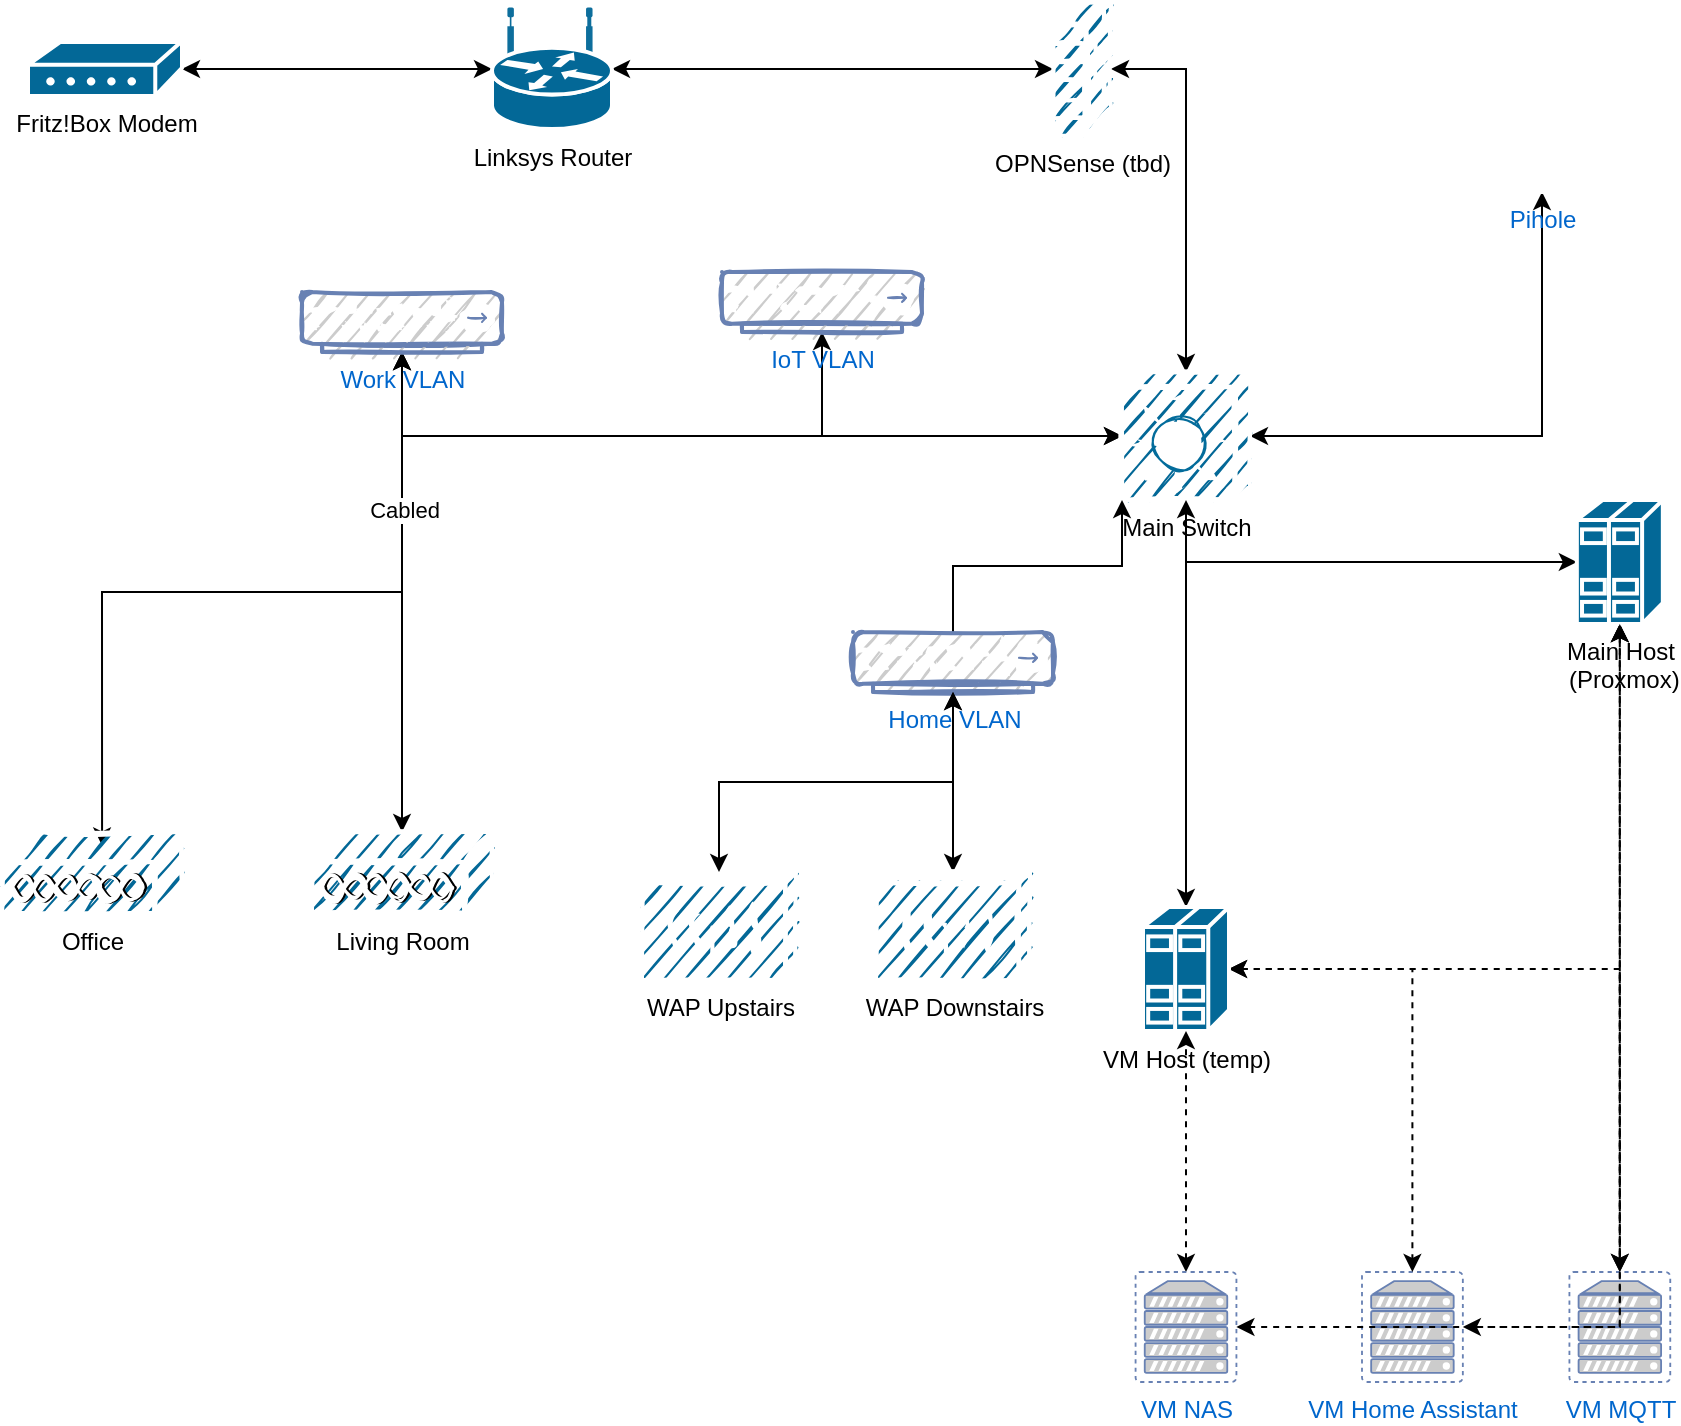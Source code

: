 <mxfile version="17.4.4" type="github">
  <diagram id="1YSOgjtAHu8lS44mb7FD" name="Page-1">
    <mxGraphModel dx="946" dy="597" grid="1" gridSize="10" guides="1" tooltips="1" connect="1" arrows="1" fold="1" page="1" pageScale="1" pageWidth="900" pageHeight="1600" math="0" shadow="0">
      <root>
        <mxCell id="0" />
        <mxCell id="1" parent="0" />
        <mxCell id="dhVkkxzpI1AI_c7C-dmG-5" style="edgeStyle=orthogonalEdgeStyle;rounded=0;orthogonalLoop=1;jettySize=auto;html=1;startArrow=classic;startFill=1;exitX=1;exitY=0.5;exitDx=0;exitDy=0;exitPerimeter=0;" edge="1" parent="1" source="dhVkkxzpI1AI_c7C-dmG-33" target="dhVkkxzpI1AI_c7C-dmG-32">
          <mxGeometry relative="1" as="geometry">
            <mxPoint x="260" y="70" as="targetPoint" />
            <mxPoint x="190" y="40" as="sourcePoint" />
          </mxGeometry>
        </mxCell>
        <mxCell id="dhVkkxzpI1AI_c7C-dmG-50" style="edgeStyle=orthogonalEdgeStyle;rounded=0;comic=0;orthogonalLoop=1;jettySize=auto;html=1;startArrow=classic;startFill=1;endArrow=classic;endFill=1;strokeColor=default;dashed=1;" edge="1" parent="1" source="hc0SCKD6t5G1tuEiW9C8-8" target="dhVkkxzpI1AI_c7C-dmG-39">
          <mxGeometry relative="1" as="geometry" />
        </mxCell>
        <mxCell id="hc0SCKD6t5G1tuEiW9C8-8" value="VM MQTT" style="fontColor=#0066CC;verticalAlign=top;verticalLabelPosition=bottom;labelPosition=center;align=center;html=1;outlineConnect=0;fillColor=#CCCCCC;strokeColor=#6881B3;gradientColor=none;gradientDirection=north;strokeWidth=2;shape=mxgraph.networks.virtual_server;" parent="1" vertex="1">
          <mxGeometry x="813.71" y="650" width="50.42" height="55" as="geometry" />
        </mxCell>
        <mxCell id="dhVkkxzpI1AI_c7C-dmG-49" style="edgeStyle=orthogonalEdgeStyle;rounded=0;comic=0;orthogonalLoop=1;jettySize=auto;html=1;startArrow=classic;startFill=1;endArrow=classic;endFill=1;strokeColor=default;dashed=1;" edge="1" parent="1" source="hc0SCKD6t5G1tuEiW9C8-9" target="dhVkkxzpI1AI_c7C-dmG-39">
          <mxGeometry relative="1" as="geometry" />
        </mxCell>
        <mxCell id="hc0SCKD6t5G1tuEiW9C8-9" value="VM Home Assistant" style="fontColor=#0066CC;verticalAlign=top;verticalLabelPosition=bottom;labelPosition=center;align=center;html=1;outlineConnect=0;fillColor=#CCCCCC;strokeColor=#6881B3;gradientColor=none;gradientDirection=north;strokeWidth=2;shape=mxgraph.networks.virtual_server;" parent="1" vertex="1">
          <mxGeometry x="710" y="650" width="50.42" height="55" as="geometry" />
        </mxCell>
        <mxCell id="KFdVDk0zgNlEz9jAVwxf-3" value="" style="edgeStyle=orthogonalEdgeStyle;rounded=0;orthogonalLoop=1;jettySize=auto;html=1;dashed=1;exitX=1;exitY=0.5;exitDx=0;exitDy=0;exitPerimeter=0;startArrow=classic;startFill=1;" parent="1" source="dhVkkxzpI1AI_c7C-dmG-41" target="hc0SCKD6t5G1tuEiW9C8-9" edge="1">
          <mxGeometry relative="1" as="geometry">
            <mxPoint x="654" y="345" as="sourcePoint" />
          </mxGeometry>
        </mxCell>
        <mxCell id="dhVkkxzpI1AI_c7C-dmG-1" style="edgeStyle=orthogonalEdgeStyle;rounded=0;orthogonalLoop=1;jettySize=auto;html=1;dashed=1;exitX=1;exitY=0.5;exitDx=0;exitDy=0;exitPerimeter=0;startArrow=classic;startFill=1;" edge="1" parent="1" source="dhVkkxzpI1AI_c7C-dmG-41" target="hc0SCKD6t5G1tuEiW9C8-8">
          <mxGeometry relative="1" as="geometry">
            <mxPoint x="654" y="345" as="sourcePoint" />
          </mxGeometry>
        </mxCell>
        <mxCell id="dhVkkxzpI1AI_c7C-dmG-6" style="edgeStyle=orthogonalEdgeStyle;rounded=0;orthogonalLoop=1;jettySize=auto;html=1;startArrow=classic;startFill=1;entryX=0;entryY=0.5;entryDx=0;entryDy=0;entryPerimeter=0;" edge="1" parent="1" source="dhVkkxzpI1AI_c7C-dmG-32" target="dhVkkxzpI1AI_c7C-dmG-30">
          <mxGeometry relative="1" as="geometry">
            <mxPoint x="380" y="69.5" as="sourcePoint" />
            <mxPoint x="540" y="70" as="targetPoint" />
            <Array as="points" />
          </mxGeometry>
        </mxCell>
        <mxCell id="dhVkkxzpI1AI_c7C-dmG-4" style="edgeStyle=orthogonalEdgeStyle;rounded=0;orthogonalLoop=1;jettySize=auto;html=1;exitX=0.5;exitY=1;exitDx=0;exitDy=0;exitPerimeter=0;entryX=0.556;entryY=0.164;entryDx=0;entryDy=0;entryPerimeter=0;startArrow=classic;startFill=1;" edge="1" parent="1" source="dhVkkxzpI1AI_c7C-dmG-15" target="dhVkkxzpI1AI_c7C-dmG-25">
          <mxGeometry relative="1" as="geometry" />
        </mxCell>
        <mxCell id="dhVkkxzpI1AI_c7C-dmG-7" style="edgeStyle=orthogonalEdgeStyle;rounded=0;orthogonalLoop=1;jettySize=auto;html=1;exitX=0.5;exitY=1;exitDx=0;exitDy=0;exitPerimeter=0;entryX=0;entryY=0.5;entryDx=0;entryDy=0;entryPerimeter=0;" edge="1" parent="1" source="dhVkkxzpI1AI_c7C-dmG-36" target="dhVkkxzpI1AI_c7C-dmG-39">
          <mxGeometry relative="1" as="geometry">
            <mxPoint x="712.5" y="190" as="sourcePoint" />
            <mxPoint x="621.5" y="310" as="targetPoint" />
          </mxGeometry>
        </mxCell>
        <mxCell id="dhVkkxzpI1AI_c7C-dmG-19" style="edgeStyle=orthogonalEdgeStyle;rounded=0;orthogonalLoop=1;jettySize=auto;html=1;exitX=0;exitY=0.5;exitDx=0;exitDy=0;exitPerimeter=0;startArrow=classic;startFill=1;strokeColor=default;comic=0;flowAnimation=0;backgroundOutline=0;" edge="1" parent="1" source="dhVkkxzpI1AI_c7C-dmG-36" target="dhVkkxzpI1AI_c7C-dmG-15">
          <mxGeometry relative="1" as="geometry">
            <mxPoint x="662.5" y="175" as="sourcePoint" />
          </mxGeometry>
        </mxCell>
        <mxCell id="dhVkkxzpI1AI_c7C-dmG-20" style="edgeStyle=orthogonalEdgeStyle;rounded=0;orthogonalLoop=1;jettySize=auto;html=1;startArrow=classic;startFill=1;strokeColor=default;exitX=0;exitY=0.5;exitDx=0;exitDy=0;exitPerimeter=0;" edge="1" parent="1" source="dhVkkxzpI1AI_c7C-dmG-36" target="dhVkkxzpI1AI_c7C-dmG-18">
          <mxGeometry relative="1" as="geometry">
            <mxPoint x="510" y="180" as="sourcePoint" />
          </mxGeometry>
        </mxCell>
        <mxCell id="dhVkkxzpI1AI_c7C-dmG-9" style="edgeStyle=orthogonalEdgeStyle;rounded=0;orthogonalLoop=1;jettySize=auto;html=1;entryX=1;entryY=0.5;entryDx=0;entryDy=0;entryPerimeter=0;exitX=0.5;exitY=1;exitDx=0;exitDy=0;exitPerimeter=0;strokeColor=default;startArrow=classic;startFill=1;" edge="1" parent="1" source="dhVkkxzpI1AI_c7C-dmG-8" target="dhVkkxzpI1AI_c7C-dmG-36">
          <mxGeometry relative="1" as="geometry">
            <mxPoint x="762.5" y="175" as="targetPoint" />
          </mxGeometry>
        </mxCell>
        <mxCell id="dhVkkxzpI1AI_c7C-dmG-8" value="Pihole" style="shape=mxgraph.cisco.servers.standard_host;sketch=0;html=1;pointerEvents=1;dashed=0;fillColor=default;strokeColor=#FFFFFF;strokeWidth=2;verticalLabelPosition=bottom;verticalAlign=top;align=center;outlineConnect=0;fontFamily=Helvetica;fontSize=12;fontColor=#0066CC;gradientColor=none;shadow=0;" vertex="1" parent="1">
          <mxGeometry x="780" y="60" width="40" height="50" as="geometry" />
        </mxCell>
        <mxCell id="dhVkkxzpI1AI_c7C-dmG-12" style="edgeStyle=orthogonalEdgeStyle;rounded=0;orthogonalLoop=1;jettySize=auto;html=1;exitX=1;exitY=0.5;exitDx=0;exitDy=0;exitPerimeter=0;startArrow=classic;startFill=1;entryX=0.5;entryY=0;entryDx=0;entryDy=0;entryPerimeter=0;" edge="1" parent="1" source="dhVkkxzpI1AI_c7C-dmG-30" target="dhVkkxzpI1AI_c7C-dmG-36">
          <mxGeometry relative="1" as="geometry">
            <mxPoint x="600" y="70" as="sourcePoint" />
            <mxPoint x="712.5" y="160" as="targetPoint" />
          </mxGeometry>
        </mxCell>
        <mxCell id="dhVkkxzpI1AI_c7C-dmG-16" style="edgeStyle=orthogonalEdgeStyle;rounded=0;orthogonalLoop=1;jettySize=auto;html=1;startArrow=classic;startFill=1;strokeColor=default;" edge="1" parent="1" source="dhVkkxzpI1AI_c7C-dmG-15" target="dhVkkxzpI1AI_c7C-dmG-28">
          <mxGeometry relative="1" as="geometry" />
        </mxCell>
        <mxCell id="dhVkkxzpI1AI_c7C-dmG-35" value="Cabled" style="edgeLabel;html=1;align=center;verticalAlign=middle;resizable=0;points=[];" vertex="1" connectable="0" parent="dhVkkxzpI1AI_c7C-dmG-16">
          <mxGeometry x="-0.345" y="1" relative="1" as="geometry">
            <mxPoint as="offset" />
          </mxGeometry>
        </mxCell>
        <mxCell id="dhVkkxzpI1AI_c7C-dmG-15" value="Work VLAN" style="fontColor=#0066CC;verticalAlign=top;verticalLabelPosition=bottom;labelPosition=center;align=center;html=1;outlineConnect=0;fillColor=#CCCCCC;strokeColor=#6881B3;gradientColor=none;gradientDirection=north;strokeWidth=2;shape=mxgraph.networks.hub;sketch=1;" vertex="1" parent="1">
          <mxGeometry x="180" y="160" width="100" height="30" as="geometry" />
        </mxCell>
        <mxCell id="dhVkkxzpI1AI_c7C-dmG-18" value="IoT VLAN" style="fontColor=#0066CC;verticalAlign=top;verticalLabelPosition=bottom;labelPosition=center;align=center;html=1;outlineConnect=0;fillColor=#CCCCCC;strokeColor=#6881B3;gradientColor=none;gradientDirection=north;strokeWidth=2;shape=mxgraph.networks.hub;sketch=1;" vertex="1" parent="1">
          <mxGeometry x="390" y="150" width="100" height="30" as="geometry" />
        </mxCell>
        <mxCell id="dhVkkxzpI1AI_c7C-dmG-25" value="Office" style="shape=mxgraph.cisco.misc.access_point;html=1;pointerEvents=1;dashed=0;fillColor=#036897;strokeColor=#ffffff;strokeWidth=2;verticalLabelPosition=bottom;verticalAlign=top;align=center;outlineConnect=0;fontFamily=Helvetica;fontSize=12;fontColor=default;sketch=1;" vertex="1" parent="1">
          <mxGeometry x="30" y="430" width="90" height="41" as="geometry" />
        </mxCell>
        <mxCell id="dhVkkxzpI1AI_c7C-dmG-28" value="Living Room" style="shape=mxgraph.cisco.misc.access_point;html=1;pointerEvents=1;dashed=0;fillColor=#036897;strokeColor=#ffffff;strokeWidth=2;verticalLabelPosition=bottom;verticalAlign=top;align=center;outlineConnect=0;fontFamily=Helvetica;fontSize=12;fontColor=default;sketch=1;" vertex="1" parent="1">
          <mxGeometry x="185" y="430" width="90" height="41" as="geometry" />
        </mxCell>
        <mxCell id="dhVkkxzpI1AI_c7C-dmG-30" value="OPNSense (tbd)" style="shape=mxgraph.cisco.security.firewall;sketch=1;html=1;pointerEvents=1;dashed=0;fillColor=#036897;strokeColor=#ffffff;strokeWidth=2;verticalLabelPosition=bottom;verticalAlign=top;align=center;outlineConnect=0;" vertex="1" parent="1">
          <mxGeometry x="555.5" y="15" width="29" height="67" as="geometry" />
        </mxCell>
        <mxCell id="dhVkkxzpI1AI_c7C-dmG-32" value="Linksys Router" style="shape=mxgraph.cisco.routers.wireless_router;sketch=0;html=1;pointerEvents=1;dashed=0;fillColor=#036897;strokeColor=#ffffff;strokeWidth=2;verticalLabelPosition=bottom;verticalAlign=top;align=center;outlineConnect=0;" vertex="1" parent="1">
          <mxGeometry x="275" y="18.5" width="60" height="60" as="geometry" />
        </mxCell>
        <mxCell id="dhVkkxzpI1AI_c7C-dmG-33" value="Fritz!Box Modem" style="shape=mxgraph.cisco.modems_and_phones.modem;sketch=0;html=1;pointerEvents=1;dashed=0;fillColor=#036897;strokeColor=#ffffff;strokeWidth=2;verticalLabelPosition=bottom;verticalAlign=top;align=center;outlineConnect=0;" vertex="1" parent="1">
          <mxGeometry x="43" y="35" width="77" height="27" as="geometry" />
        </mxCell>
        <mxCell id="dhVkkxzpI1AI_c7C-dmG-36" value="Main Switch" style="shape=mxgraph.cisco.switches.layer_3_switch;sketch=1;html=1;pointerEvents=1;dashed=0;fillColor=#036897;strokeColor=#ffffff;strokeWidth=2;verticalLabelPosition=bottom;verticalAlign=top;align=center;outlineConnect=0;" vertex="1" parent="1">
          <mxGeometry x="590" y="200" width="64" height="64" as="geometry" />
        </mxCell>
        <mxCell id="dhVkkxzpI1AI_c7C-dmG-38" style="edgeStyle=orthogonalEdgeStyle;rounded=0;comic=0;orthogonalLoop=1;jettySize=auto;html=1;entryX=0;entryY=1;entryDx=0;entryDy=0;entryPerimeter=0;startArrow=none;startFill=1;strokeColor=default;exitX=0.5;exitY=0;exitDx=0;exitDy=0;exitPerimeter=0;" edge="1" parent="1" source="dhVkkxzpI1AI_c7C-dmG-42" target="dhVkkxzpI1AI_c7C-dmG-36">
          <mxGeometry relative="1" as="geometry" />
        </mxCell>
        <mxCell id="dhVkkxzpI1AI_c7C-dmG-37" value="WAP Upstairs" style="shape=mxgraph.cisco.wireless.wireless_transport;sketch=1;html=1;pointerEvents=1;dashed=0;fillColor=#036897;strokeColor=#ffffff;strokeWidth=2;verticalLabelPosition=bottom;verticalAlign=top;align=center;outlineConnect=0;" vertex="1" parent="1">
          <mxGeometry x="350" y="450" width="77" height="54" as="geometry" />
        </mxCell>
        <mxCell id="dhVkkxzpI1AI_c7C-dmG-39" value="Main Host&lt;br&gt;&amp;nbsp;(Proxmox)" style="shape=mxgraph.cisco.servers.standard_host;sketch=0;html=1;pointerEvents=1;dashed=0;fillColor=#036897;strokeColor=#ffffff;strokeWidth=2;verticalLabelPosition=bottom;verticalAlign=top;align=center;outlineConnect=0;" vertex="1" parent="1">
          <mxGeometry x="817.42" y="264" width="43" height="62" as="geometry" />
        </mxCell>
        <mxCell id="dhVkkxzpI1AI_c7C-dmG-47" style="edgeStyle=orthogonalEdgeStyle;rounded=0;comic=0;orthogonalLoop=1;jettySize=auto;html=1;entryX=0.5;entryY=1;entryDx=0;entryDy=0;entryPerimeter=0;startArrow=classic;startFill=1;endArrow=classic;endFill=1;strokeColor=default;" edge="1" parent="1" source="dhVkkxzpI1AI_c7C-dmG-41" target="dhVkkxzpI1AI_c7C-dmG-36">
          <mxGeometry relative="1" as="geometry" />
        </mxCell>
        <mxCell id="dhVkkxzpI1AI_c7C-dmG-41" value="VM Host (temp)" style="shape=mxgraph.cisco.servers.standard_host;sketch=0;html=1;pointerEvents=1;dashed=0;fillColor=#036897;strokeColor=#ffffff;strokeWidth=2;verticalLabelPosition=bottom;verticalAlign=top;align=center;outlineConnect=0;" vertex="1" parent="1">
          <mxGeometry x="600.5" y="467.5" width="43" height="62" as="geometry" />
        </mxCell>
        <mxCell id="dhVkkxzpI1AI_c7C-dmG-42" value="Home VLAN" style="fontColor=#0066CC;verticalAlign=top;verticalLabelPosition=bottom;labelPosition=center;align=center;html=1;outlineConnect=0;fillColor=#CCCCCC;strokeColor=#6881B3;gradientColor=none;gradientDirection=north;strokeWidth=2;shape=mxgraph.networks.hub;sketch=1;" vertex="1" parent="1">
          <mxGeometry x="455.5" y="330" width="100" height="30" as="geometry" />
        </mxCell>
        <mxCell id="dhVkkxzpI1AI_c7C-dmG-43" value="" style="edgeStyle=orthogonalEdgeStyle;rounded=0;comic=0;orthogonalLoop=1;jettySize=auto;html=1;entryX=0.5;entryY=1;entryDx=0;entryDy=0;entryPerimeter=0;startArrow=classic;startFill=1;strokeColor=default;exitX=0.5;exitY=0;exitDx=0;exitDy=0;exitPerimeter=0;endArrow=classic;endFill=1;" edge="1" parent="1" source="dhVkkxzpI1AI_c7C-dmG-37" target="dhVkkxzpI1AI_c7C-dmG-42">
          <mxGeometry relative="1" as="geometry">
            <mxPoint x="428.5" y="413.5" as="sourcePoint" />
            <mxPoint x="590" y="264" as="targetPoint" />
          </mxGeometry>
        </mxCell>
        <mxCell id="dhVkkxzpI1AI_c7C-dmG-45" style="edgeStyle=orthogonalEdgeStyle;rounded=0;comic=0;orthogonalLoop=1;jettySize=auto;html=1;entryX=0.5;entryY=1;entryDx=0;entryDy=0;entryPerimeter=0;startArrow=classic;startFill=1;strokeColor=default;" edge="1" parent="1" source="dhVkkxzpI1AI_c7C-dmG-44" target="dhVkkxzpI1AI_c7C-dmG-42">
          <mxGeometry relative="1" as="geometry" />
        </mxCell>
        <mxCell id="dhVkkxzpI1AI_c7C-dmG-44" value="WAP Downstairs" style="shape=mxgraph.cisco.wireless.wireless_transport;sketch=1;html=1;pointerEvents=1;dashed=0;fillColor=#036897;strokeColor=#ffffff;strokeWidth=2;verticalLabelPosition=bottom;verticalAlign=top;align=center;outlineConnect=0;" vertex="1" parent="1">
          <mxGeometry x="467" y="450" width="77" height="54" as="geometry" />
        </mxCell>
        <mxCell id="dhVkkxzpI1AI_c7C-dmG-52" style="edgeStyle=orthogonalEdgeStyle;rounded=0;comic=0;orthogonalLoop=1;jettySize=auto;html=1;dashed=1;startArrow=classic;startFill=1;endArrow=classic;endFill=1;strokeColor=default;" edge="1" parent="1" source="dhVkkxzpI1AI_c7C-dmG-51" target="dhVkkxzpI1AI_c7C-dmG-41">
          <mxGeometry relative="1" as="geometry" />
        </mxCell>
        <mxCell id="dhVkkxzpI1AI_c7C-dmG-53" style="edgeStyle=orthogonalEdgeStyle;rounded=0;comic=0;orthogonalLoop=1;jettySize=auto;html=1;dashed=1;startArrow=classic;startFill=1;endArrow=classic;endFill=1;strokeColor=default;" edge="1" parent="1" source="dhVkkxzpI1AI_c7C-dmG-51" target="dhVkkxzpI1AI_c7C-dmG-39">
          <mxGeometry relative="1" as="geometry" />
        </mxCell>
        <mxCell id="dhVkkxzpI1AI_c7C-dmG-51" value="VM NAS" style="fontColor=#0066CC;verticalAlign=top;verticalLabelPosition=bottom;labelPosition=center;align=center;html=1;outlineConnect=0;fillColor=#CCCCCC;strokeColor=#6881B3;gradientColor=none;gradientDirection=north;strokeWidth=2;shape=mxgraph.networks.virtual_server;" vertex="1" parent="1">
          <mxGeometry x="596.79" y="650" width="50.42" height="55" as="geometry" />
        </mxCell>
      </root>
    </mxGraphModel>
  </diagram>
</mxfile>
